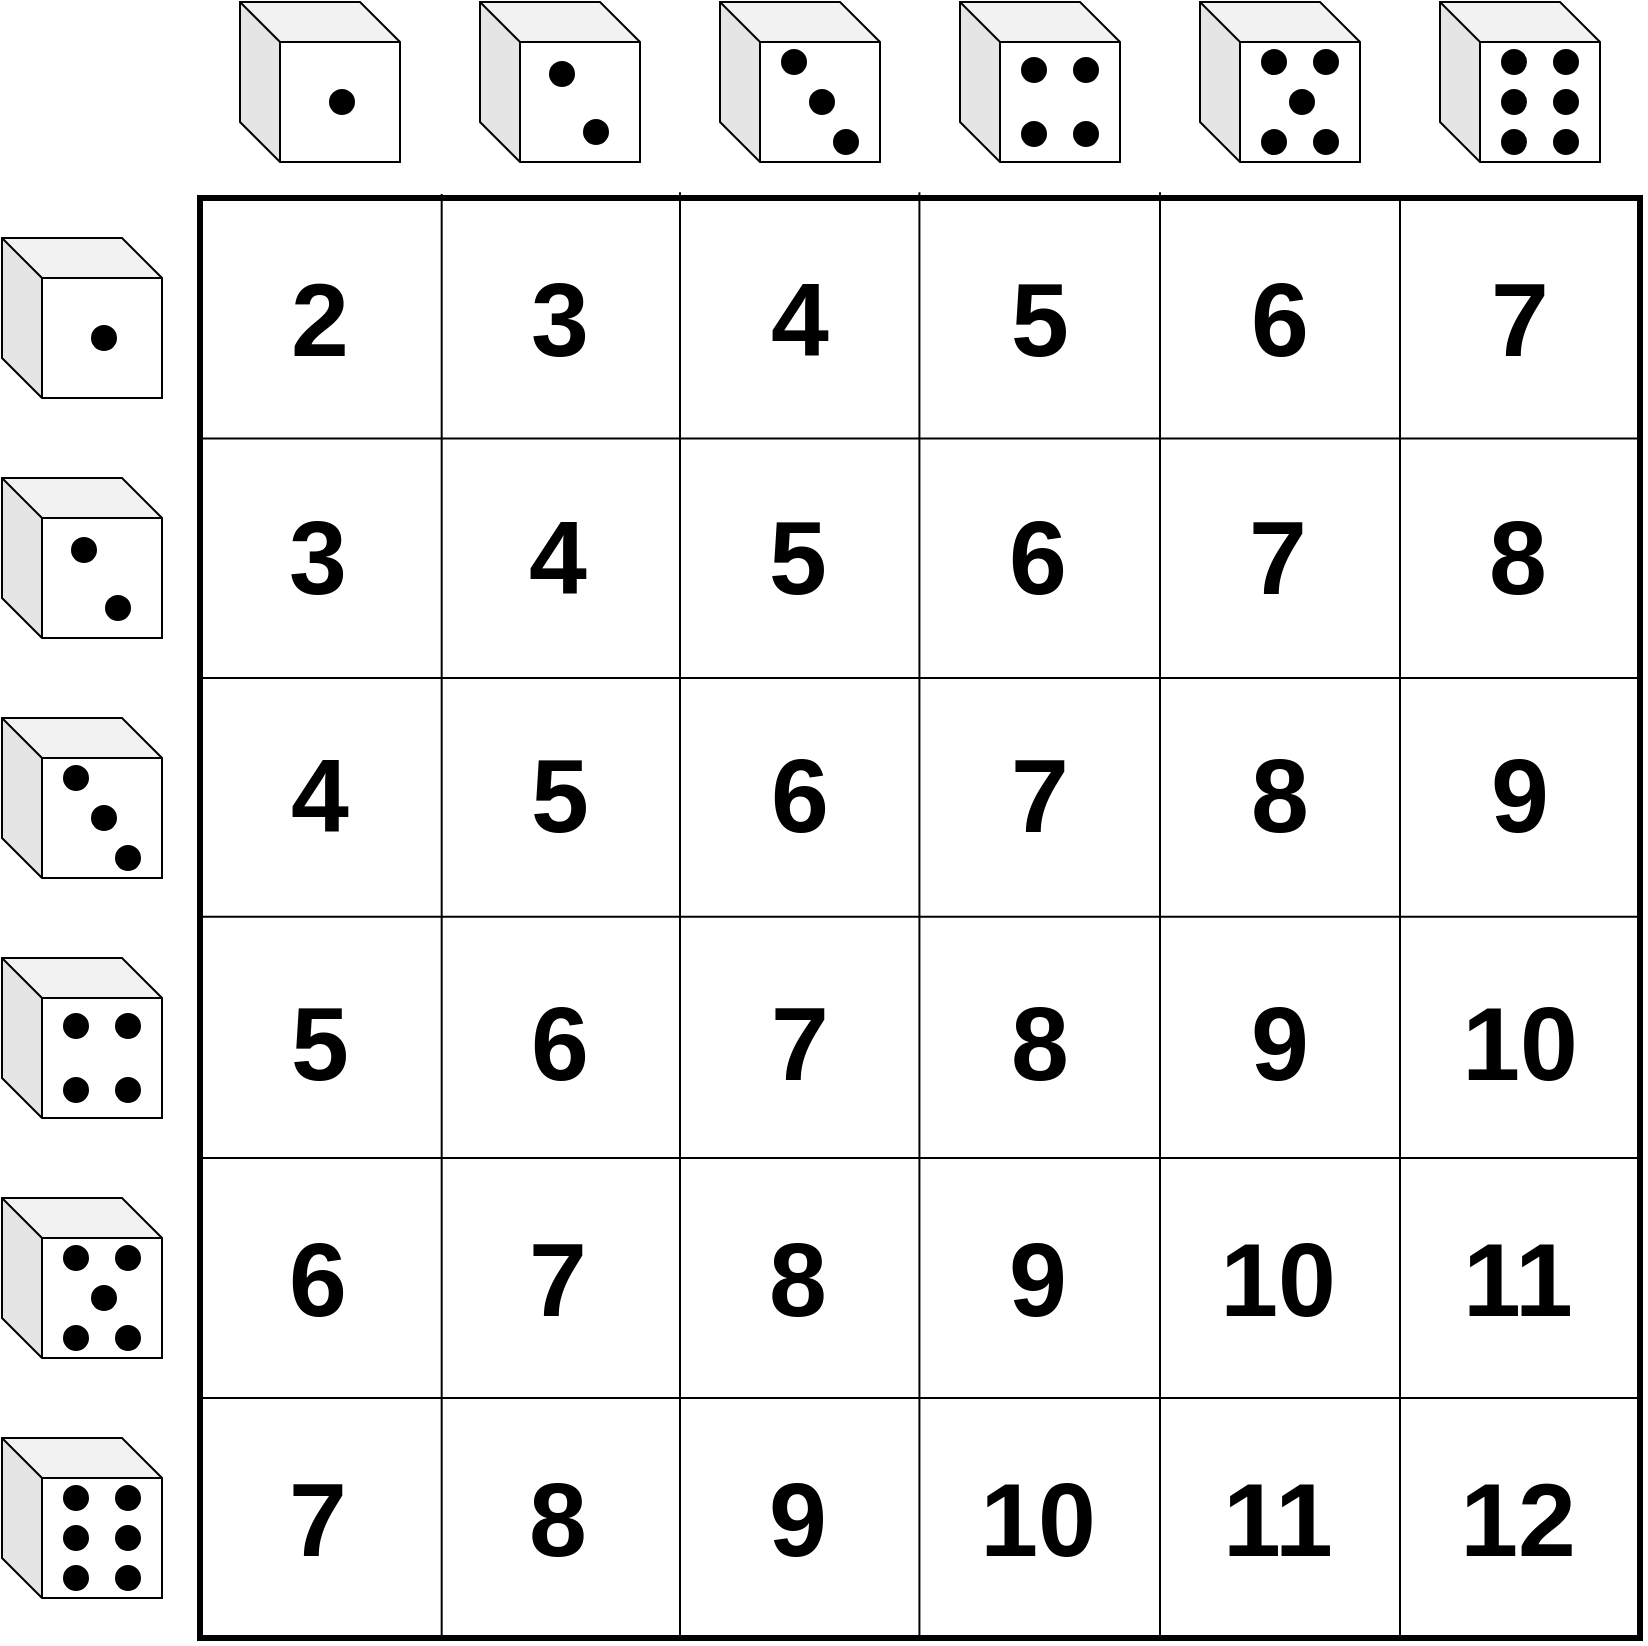 <mxfile version="20.3.0" type="device"><diagram id="nzY0l4XhutitYrdI-aeB" name="Page-1"><mxGraphModel dx="1102" dy="1953" grid="1" gridSize="10" guides="1" tooltips="1" connect="1" arrows="1" fold="1" page="1" pageScale="1" pageWidth="850" pageHeight="1100" math="0" shadow="0"><root><mxCell id="0"/><mxCell id="1" parent="0"/><mxCell id="rPhflkrIZMrzXMRbL3An-1" value="" style="rounded=0;whiteSpace=wrap;html=1;strokeWidth=3;" parent="1" vertex="1"><mxGeometry x="120" y="120" width="720" height="720" as="geometry"/></mxCell><mxCell id="rPhflkrIZMrzXMRbL3An-28" value="" style="shape=cube;whiteSpace=wrap;html=1;boundedLbl=1;backgroundOutline=1;darkOpacity=0.05;darkOpacity2=0.1;size=20;rotation=0;" parent="1" vertex="1"><mxGeometry x="21" y="740" width="80" height="80" as="geometry"/></mxCell><mxCell id="rPhflkrIZMrzXMRbL3An-29" value="" style="ellipse;whiteSpace=wrap;html=1;aspect=fixed;fillColor=#000000;" parent="1" vertex="1"><mxGeometry x="52" y="764" width="12" height="12" as="geometry"/></mxCell><mxCell id="rPhflkrIZMrzXMRbL3An-30" value="" style="ellipse;whiteSpace=wrap;html=1;aspect=fixed;fillColor=#000000;" parent="1" vertex="1"><mxGeometry x="52" y="784" width="12" height="12" as="geometry"/></mxCell><mxCell id="rPhflkrIZMrzXMRbL3An-31" value="" style="ellipse;whiteSpace=wrap;html=1;aspect=fixed;fillColor=#000000;" parent="1" vertex="1"><mxGeometry x="52" y="804" width="12" height="12" as="geometry"/></mxCell><mxCell id="rPhflkrIZMrzXMRbL3An-33" value="" style="ellipse;whiteSpace=wrap;html=1;aspect=fixed;fillColor=#000000;" parent="1" vertex="1"><mxGeometry x="78" y="764" width="12" height="12" as="geometry"/></mxCell><mxCell id="rPhflkrIZMrzXMRbL3An-34" value="" style="ellipse;whiteSpace=wrap;html=1;aspect=fixed;fillColor=#000000;" parent="1" vertex="1"><mxGeometry x="78" y="784" width="12" height="12" as="geometry"/></mxCell><mxCell id="rPhflkrIZMrzXMRbL3An-35" value="" style="ellipse;whiteSpace=wrap;html=1;aspect=fixed;fillColor=#000000;" parent="1" vertex="1"><mxGeometry x="78" y="804" width="12" height="12" as="geometry"/></mxCell><mxCell id="rPhflkrIZMrzXMRbL3An-36" value="" style="shape=cube;whiteSpace=wrap;html=1;boundedLbl=1;backgroundOutline=1;darkOpacity=0.05;darkOpacity2=0.1;size=20;rotation=0;" parent="1" vertex="1"><mxGeometry x="21" y="620" width="80" height="80" as="geometry"/></mxCell><mxCell id="rPhflkrIZMrzXMRbL3An-37" value="" style="ellipse;whiteSpace=wrap;html=1;aspect=fixed;fillColor=#000000;" parent="1" vertex="1"><mxGeometry x="52" y="644" width="12" height="12" as="geometry"/></mxCell><mxCell id="rPhflkrIZMrzXMRbL3An-39" value="" style="ellipse;whiteSpace=wrap;html=1;aspect=fixed;fillColor=#000000;" parent="1" vertex="1"><mxGeometry x="52" y="684" width="12" height="12" as="geometry"/></mxCell><mxCell id="rPhflkrIZMrzXMRbL3An-40" value="" style="ellipse;whiteSpace=wrap;html=1;aspect=fixed;fillColor=#000000;" parent="1" vertex="1"><mxGeometry x="78" y="644" width="12" height="12" as="geometry"/></mxCell><mxCell id="rPhflkrIZMrzXMRbL3An-41" value="" style="ellipse;whiteSpace=wrap;html=1;aspect=fixed;fillColor=#000000;" parent="1" vertex="1"><mxGeometry x="66" y="664" width="12" height="12" as="geometry"/></mxCell><mxCell id="rPhflkrIZMrzXMRbL3An-42" value="" style="ellipse;whiteSpace=wrap;html=1;aspect=fixed;fillColor=#000000;" parent="1" vertex="1"><mxGeometry x="78" y="684" width="12" height="12" as="geometry"/></mxCell><mxCell id="rPhflkrIZMrzXMRbL3An-49" value="" style="shape=cube;whiteSpace=wrap;html=1;boundedLbl=1;backgroundOutline=1;darkOpacity=0.05;darkOpacity2=0.1;size=20;rotation=0;" parent="1" vertex="1"><mxGeometry x="21" y="500" width="80" height="80" as="geometry"/></mxCell><mxCell id="rPhflkrIZMrzXMRbL3An-50" value="" style="ellipse;whiteSpace=wrap;html=1;aspect=fixed;fillColor=#000000;" parent="1" vertex="1"><mxGeometry x="52" y="528" width="12" height="12" as="geometry"/></mxCell><mxCell id="rPhflkrIZMrzXMRbL3An-51" value="" style="ellipse;whiteSpace=wrap;html=1;aspect=fixed;fillColor=#000000;" parent="1" vertex="1"><mxGeometry x="52" y="560" width="12" height="12" as="geometry"/></mxCell><mxCell id="rPhflkrIZMrzXMRbL3An-52" value="" style="ellipse;whiteSpace=wrap;html=1;aspect=fixed;fillColor=#000000;" parent="1" vertex="1"><mxGeometry x="78" y="528" width="12" height="12" as="geometry"/></mxCell><mxCell id="rPhflkrIZMrzXMRbL3An-54" value="" style="ellipse;whiteSpace=wrap;html=1;aspect=fixed;fillColor=#000000;" parent="1" vertex="1"><mxGeometry x="78" y="560" width="12" height="12" as="geometry"/></mxCell><mxCell id="rPhflkrIZMrzXMRbL3An-56" value="" style="endArrow=none;html=1;rounded=0;exitX=0;exitY=0.167;exitDx=0;exitDy=0;exitPerimeter=0;entryX=1.002;entryY=0.167;entryDx=0;entryDy=0;entryPerimeter=0;" parent="1" source="rPhflkrIZMrzXMRbL3An-1" target="rPhflkrIZMrzXMRbL3An-1" edge="1"><mxGeometry width="50" height="50" relative="1" as="geometry"><mxPoint x="210" y="380" as="sourcePoint"/><mxPoint x="260" y="330" as="targetPoint"/></mxGeometry></mxCell><mxCell id="rPhflkrIZMrzXMRbL3An-57" value="" style="endArrow=none;html=1;rounded=0;exitX=0;exitY=0.167;exitDx=0;exitDy=0;exitPerimeter=0;entryX=1.002;entryY=0.167;entryDx=0;entryDy=0;entryPerimeter=0;" parent="1" edge="1"><mxGeometry width="50" height="50" relative="1" as="geometry"><mxPoint x="119.28" y="360.0" as="sourcePoint"/><mxPoint x="840.72" y="360.0" as="targetPoint"/></mxGeometry></mxCell><mxCell id="rPhflkrIZMrzXMRbL3An-58" value="" style="endArrow=none;html=1;rounded=0;exitX=0;exitY=0.167;exitDx=0;exitDy=0;exitPerimeter=0;entryX=1.002;entryY=0.167;entryDx=0;entryDy=0;entryPerimeter=0;" parent="1" edge="1"><mxGeometry width="50" height="50" relative="1" as="geometry"><mxPoint x="120.0" y="479.41" as="sourcePoint"/><mxPoint x="841.44" y="479.41" as="targetPoint"/></mxGeometry></mxCell><mxCell id="rPhflkrIZMrzXMRbL3An-59" value="" style="endArrow=none;html=1;rounded=0;exitX=0;exitY=0.167;exitDx=0;exitDy=0;exitPerimeter=0;entryX=1.002;entryY=0.167;entryDx=0;entryDy=0;entryPerimeter=0;" parent="1" edge="1"><mxGeometry width="50" height="50" relative="1" as="geometry"><mxPoint x="120.0" y="600.0" as="sourcePoint"/><mxPoint x="841.44" y="600.0" as="targetPoint"/></mxGeometry></mxCell><mxCell id="rPhflkrIZMrzXMRbL3An-60" value="" style="endArrow=none;html=1;rounded=0;exitX=0;exitY=0.167;exitDx=0;exitDy=0;exitPerimeter=0;entryX=1.002;entryY=0.167;entryDx=0;entryDy=0;entryPerimeter=0;" parent="1" edge="1"><mxGeometry width="50" height="50" relative="1" as="geometry"><mxPoint x="118.56" y="720.0" as="sourcePoint"/><mxPoint x="840.0" y="720.0" as="targetPoint"/></mxGeometry></mxCell><mxCell id="rPhflkrIZMrzXMRbL3An-61" value="" style="endArrow=none;html=1;rounded=0;exitX=0.172;exitY=0;exitDx=0;exitDy=0;exitPerimeter=0;entryX=0.172;entryY=1.004;entryDx=0;entryDy=0;entryPerimeter=0;" parent="1" edge="1"><mxGeometry width="50" height="50" relative="1" as="geometry"><mxPoint x="240.84" y="118.0" as="sourcePoint"/><mxPoint x="240.84" y="840.88" as="targetPoint"/></mxGeometry></mxCell><mxCell id="rPhflkrIZMrzXMRbL3An-62" value="" style="endArrow=none;html=1;rounded=0;exitX=0.172;exitY=0;exitDx=0;exitDy=0;exitPerimeter=0;entryX=0.172;entryY=1.004;entryDx=0;entryDy=0;entryPerimeter=0;" parent="1" edge="1"><mxGeometry width="50" height="50" relative="1" as="geometry"><mxPoint x="360.0" y="117.12" as="sourcePoint"/><mxPoint x="360.0" y="840.0" as="targetPoint"/></mxGeometry></mxCell><mxCell id="rPhflkrIZMrzXMRbL3An-63" value="" style="endArrow=none;html=1;rounded=0;exitX=0.172;exitY=0;exitDx=0;exitDy=0;exitPerimeter=0;entryX=0.172;entryY=1.004;entryDx=0;entryDy=0;entryPerimeter=0;" parent="1" edge="1"><mxGeometry width="50" height="50" relative="1" as="geometry"><mxPoint x="479.71" y="117.12" as="sourcePoint"/><mxPoint x="479.71" y="840.0" as="targetPoint"/></mxGeometry></mxCell><mxCell id="rPhflkrIZMrzXMRbL3An-64" value="" style="endArrow=none;html=1;rounded=0;exitX=0.172;exitY=0;exitDx=0;exitDy=0;exitPerimeter=0;entryX=0.172;entryY=1.004;entryDx=0;entryDy=0;entryPerimeter=0;" parent="1" edge="1"><mxGeometry width="50" height="50" relative="1" as="geometry"><mxPoint x="600.0" y="117.12" as="sourcePoint"/><mxPoint x="600.0" y="840.0" as="targetPoint"/></mxGeometry></mxCell><mxCell id="rPhflkrIZMrzXMRbL3An-65" value="" style="endArrow=none;html=1;rounded=0;exitX=0.172;exitY=0;exitDx=0;exitDy=0;exitPerimeter=0;entryX=0.172;entryY=1.004;entryDx=0;entryDy=0;entryPerimeter=0;" parent="1" edge="1"><mxGeometry width="50" height="50" relative="1" as="geometry"><mxPoint x="720" y="118.56" as="sourcePoint"/><mxPoint x="720" y="841.44" as="targetPoint"/></mxGeometry></mxCell><mxCell id="rPhflkrIZMrzXMRbL3An-72" value="" style="shape=cube;whiteSpace=wrap;html=1;boundedLbl=1;backgroundOutline=1;darkOpacity=0.05;darkOpacity2=0.1;size=20;rotation=0;" parent="1" vertex="1"><mxGeometry x="21" y="380" width="80" height="80" as="geometry"/></mxCell><mxCell id="rPhflkrIZMrzXMRbL3An-73" value="" style="ellipse;whiteSpace=wrap;html=1;aspect=fixed;fillColor=#000000;" parent="1" vertex="1"><mxGeometry x="52" y="404" width="12" height="12" as="geometry"/></mxCell><mxCell id="rPhflkrIZMrzXMRbL3An-76" value="" style="ellipse;whiteSpace=wrap;html=1;aspect=fixed;fillColor=#000000;" parent="1" vertex="1"><mxGeometry x="66" y="424" width="12" height="12" as="geometry"/></mxCell><mxCell id="rPhflkrIZMrzXMRbL3An-77" value="" style="ellipse;whiteSpace=wrap;html=1;aspect=fixed;fillColor=#000000;" parent="1" vertex="1"><mxGeometry x="78" y="444" width="12" height="12" as="geometry"/></mxCell><mxCell id="rPhflkrIZMrzXMRbL3An-78" value="" style="shape=cube;whiteSpace=wrap;html=1;boundedLbl=1;backgroundOutline=1;darkOpacity=0.05;darkOpacity2=0.1;size=20;rotation=0;" parent="1" vertex="1"><mxGeometry x="21" y="260" width="80" height="80" as="geometry"/></mxCell><mxCell id="rPhflkrIZMrzXMRbL3An-79" value="" style="ellipse;whiteSpace=wrap;html=1;aspect=fixed;fillColor=#000000;" parent="1" vertex="1"><mxGeometry x="56" y="290" width="12" height="12" as="geometry"/></mxCell><mxCell id="rPhflkrIZMrzXMRbL3An-81" value="" style="ellipse;whiteSpace=wrap;html=1;aspect=fixed;fillColor=#000000;" parent="1" vertex="1"><mxGeometry x="73" y="319" width="12" height="12" as="geometry"/></mxCell><mxCell id="rPhflkrIZMrzXMRbL3An-82" value="" style="shape=cube;whiteSpace=wrap;html=1;boundedLbl=1;backgroundOutline=1;darkOpacity=0.05;darkOpacity2=0.1;size=20;rotation=0;" parent="1" vertex="1"><mxGeometry x="21" y="140" width="80" height="80" as="geometry"/></mxCell><mxCell id="rPhflkrIZMrzXMRbL3An-84" value="" style="ellipse;whiteSpace=wrap;html=1;aspect=fixed;fillColor=#000000;" parent="1" vertex="1"><mxGeometry x="66" y="184" width="12" height="12" as="geometry"/></mxCell><mxCell id="rPhflkrIZMrzXMRbL3An-113" value="" style="shape=cube;whiteSpace=wrap;html=1;boundedLbl=1;backgroundOutline=1;darkOpacity=0.05;darkOpacity2=0.1;size=20;rotation=0;" parent="1" vertex="1"><mxGeometry x="140" y="22" width="80" height="80" as="geometry"/></mxCell><mxCell id="rPhflkrIZMrzXMRbL3An-114" value="" style="ellipse;whiteSpace=wrap;html=1;aspect=fixed;fillColor=#000000;" parent="1" vertex="1"><mxGeometry x="185" y="66" width="12" height="12" as="geometry"/></mxCell><mxCell id="rPhflkrIZMrzXMRbL3An-115" value="" style="shape=cube;whiteSpace=wrap;html=1;boundedLbl=1;backgroundOutline=1;darkOpacity=0.05;darkOpacity2=0.1;size=20;rotation=0;" parent="1" vertex="1"><mxGeometry x="260" y="22" width="80" height="80" as="geometry"/></mxCell><mxCell id="rPhflkrIZMrzXMRbL3An-116" value="" style="ellipse;whiteSpace=wrap;html=1;aspect=fixed;fillColor=#000000;" parent="1" vertex="1"><mxGeometry x="295" y="52" width="12" height="12" as="geometry"/></mxCell><mxCell id="rPhflkrIZMrzXMRbL3An-117" value="" style="ellipse;whiteSpace=wrap;html=1;aspect=fixed;fillColor=#000000;" parent="1" vertex="1"><mxGeometry x="312" y="81" width="12" height="12" as="geometry"/></mxCell><mxCell id="rPhflkrIZMrzXMRbL3An-118" value="" style="shape=cube;whiteSpace=wrap;html=1;boundedLbl=1;backgroundOutline=1;darkOpacity=0.05;darkOpacity2=0.1;size=20;rotation=0;" parent="1" vertex="1"><mxGeometry x="380" y="22" width="80" height="80" as="geometry"/></mxCell><mxCell id="rPhflkrIZMrzXMRbL3An-119" value="" style="ellipse;whiteSpace=wrap;html=1;aspect=fixed;fillColor=#000000;" parent="1" vertex="1"><mxGeometry x="411" y="46" width="12" height="12" as="geometry"/></mxCell><mxCell id="rPhflkrIZMrzXMRbL3An-120" value="" style="ellipse;whiteSpace=wrap;html=1;aspect=fixed;fillColor=#000000;" parent="1" vertex="1"><mxGeometry x="425" y="66" width="12" height="12" as="geometry"/></mxCell><mxCell id="rPhflkrIZMrzXMRbL3An-121" value="" style="ellipse;whiteSpace=wrap;html=1;aspect=fixed;fillColor=#000000;" parent="1" vertex="1"><mxGeometry x="437" y="86" width="12" height="12" as="geometry"/></mxCell><mxCell id="rPhflkrIZMrzXMRbL3An-122" value="" style="shape=cube;whiteSpace=wrap;html=1;boundedLbl=1;backgroundOutline=1;darkOpacity=0.05;darkOpacity2=0.1;size=20;rotation=0;" parent="1" vertex="1"><mxGeometry x="500" y="22" width="80" height="80" as="geometry"/></mxCell><mxCell id="rPhflkrIZMrzXMRbL3An-123" value="" style="ellipse;whiteSpace=wrap;html=1;aspect=fixed;fillColor=#000000;" parent="1" vertex="1"><mxGeometry x="531" y="50" width="12" height="12" as="geometry"/></mxCell><mxCell id="rPhflkrIZMrzXMRbL3An-124" value="" style="ellipse;whiteSpace=wrap;html=1;aspect=fixed;fillColor=#000000;" parent="1" vertex="1"><mxGeometry x="531" y="82" width="12" height="12" as="geometry"/></mxCell><mxCell id="rPhflkrIZMrzXMRbL3An-125" value="" style="ellipse;whiteSpace=wrap;html=1;aspect=fixed;fillColor=#000000;" parent="1" vertex="1"><mxGeometry x="557" y="50" width="12" height="12" as="geometry"/></mxCell><mxCell id="rPhflkrIZMrzXMRbL3An-126" value="" style="ellipse;whiteSpace=wrap;html=1;aspect=fixed;fillColor=#000000;" parent="1" vertex="1"><mxGeometry x="557" y="82" width="12" height="12" as="geometry"/></mxCell><mxCell id="rPhflkrIZMrzXMRbL3An-127" value="" style="shape=cube;whiteSpace=wrap;html=1;boundedLbl=1;backgroundOutline=1;darkOpacity=0.05;darkOpacity2=0.1;size=20;rotation=0;" parent="1" vertex="1"><mxGeometry x="620" y="22" width="80" height="80" as="geometry"/></mxCell><mxCell id="rPhflkrIZMrzXMRbL3An-128" value="" style="ellipse;whiteSpace=wrap;html=1;aspect=fixed;fillColor=#000000;" parent="1" vertex="1"><mxGeometry x="651" y="46" width="12" height="12" as="geometry"/></mxCell><mxCell id="rPhflkrIZMrzXMRbL3An-129" value="" style="ellipse;whiteSpace=wrap;html=1;aspect=fixed;fillColor=#000000;" parent="1" vertex="1"><mxGeometry x="651" y="86" width="12" height="12" as="geometry"/></mxCell><mxCell id="rPhflkrIZMrzXMRbL3An-130" value="" style="ellipse;whiteSpace=wrap;html=1;aspect=fixed;fillColor=#000000;" parent="1" vertex="1"><mxGeometry x="677" y="46" width="12" height="12" as="geometry"/></mxCell><mxCell id="rPhflkrIZMrzXMRbL3An-131" value="" style="ellipse;whiteSpace=wrap;html=1;aspect=fixed;fillColor=#000000;" parent="1" vertex="1"><mxGeometry x="665" y="66" width="12" height="12" as="geometry"/></mxCell><mxCell id="rPhflkrIZMrzXMRbL3An-132" value="" style="ellipse;whiteSpace=wrap;html=1;aspect=fixed;fillColor=#000000;" parent="1" vertex="1"><mxGeometry x="677" y="86" width="12" height="12" as="geometry"/></mxCell><mxCell id="rPhflkrIZMrzXMRbL3An-133" value="" style="shape=cube;whiteSpace=wrap;html=1;boundedLbl=1;backgroundOutline=1;darkOpacity=0.05;darkOpacity2=0.1;size=20;rotation=0;" parent="1" vertex="1"><mxGeometry x="740" y="22" width="80" height="80" as="geometry"/></mxCell><mxCell id="rPhflkrIZMrzXMRbL3An-134" value="" style="ellipse;whiteSpace=wrap;html=1;aspect=fixed;fillColor=#000000;" parent="1" vertex="1"><mxGeometry x="771" y="46" width="12" height="12" as="geometry"/></mxCell><mxCell id="rPhflkrIZMrzXMRbL3An-135" value="" style="ellipse;whiteSpace=wrap;html=1;aspect=fixed;fillColor=#000000;" parent="1" vertex="1"><mxGeometry x="771" y="66" width="12" height="12" as="geometry"/></mxCell><mxCell id="rPhflkrIZMrzXMRbL3An-136" value="" style="ellipse;whiteSpace=wrap;html=1;aspect=fixed;fillColor=#000000;" parent="1" vertex="1"><mxGeometry x="771" y="86" width="12" height="12" as="geometry"/></mxCell><mxCell id="rPhflkrIZMrzXMRbL3An-137" value="" style="ellipse;whiteSpace=wrap;html=1;aspect=fixed;fillColor=#000000;" parent="1" vertex="1"><mxGeometry x="797" y="46" width="12" height="12" as="geometry"/></mxCell><mxCell id="rPhflkrIZMrzXMRbL3An-138" value="" style="ellipse;whiteSpace=wrap;html=1;aspect=fixed;fillColor=#000000;" parent="1" vertex="1"><mxGeometry x="797" y="66" width="12" height="12" as="geometry"/></mxCell><mxCell id="rPhflkrIZMrzXMRbL3An-139" value="" style="ellipse;whiteSpace=wrap;html=1;aspect=fixed;fillColor=#000000;" parent="1" vertex="1"><mxGeometry x="797" y="86" width="12" height="12" as="geometry"/></mxCell><mxCell id="rPhflkrIZMrzXMRbL3An-141" value="2" style="text;html=1;strokeColor=none;fillColor=none;align=center;verticalAlign=middle;whiteSpace=wrap;rounded=0;fontStyle=1;fontSize=52;" parent="1" vertex="1"><mxGeometry x="150" y="166" width="60" height="30" as="geometry"/></mxCell><mxCell id="rPhflkrIZMrzXMRbL3An-142" value="3" style="text;html=1;strokeColor=none;fillColor=none;align=center;verticalAlign=middle;whiteSpace=wrap;rounded=0;fontStyle=1;fontSize=52;" parent="1" vertex="1"><mxGeometry x="270" y="166" width="60" height="30" as="geometry"/></mxCell><mxCell id="rPhflkrIZMrzXMRbL3An-143" value="4" style="text;html=1;strokeColor=none;fillColor=none;align=center;verticalAlign=middle;whiteSpace=wrap;rounded=0;fontStyle=1;fontSize=52;" parent="1" vertex="1"><mxGeometry x="390" y="166" width="60" height="30" as="geometry"/></mxCell><mxCell id="rPhflkrIZMrzXMRbL3An-144" value="5" style="text;html=1;strokeColor=none;fillColor=none;align=center;verticalAlign=middle;whiteSpace=wrap;rounded=0;fontStyle=1;fontSize=52;" parent="1" vertex="1"><mxGeometry x="510" y="166" width="60" height="30" as="geometry"/></mxCell><mxCell id="rPhflkrIZMrzXMRbL3An-145" value="6" style="text;html=1;strokeColor=none;fillColor=none;align=center;verticalAlign=middle;whiteSpace=wrap;rounded=0;fontStyle=1;fontSize=52;" parent="1" vertex="1"><mxGeometry x="630" y="166" width="60" height="30" as="geometry"/></mxCell><mxCell id="rPhflkrIZMrzXMRbL3An-146" value="7" style="text;html=1;strokeColor=none;fillColor=none;align=center;verticalAlign=middle;whiteSpace=wrap;rounded=0;fontStyle=1;fontSize=52;" parent="1" vertex="1"><mxGeometry x="750" y="166" width="60" height="30" as="geometry"/></mxCell><mxCell id="rPhflkrIZMrzXMRbL3An-147" value="3" style="text;html=1;strokeColor=none;fillColor=none;align=center;verticalAlign=middle;whiteSpace=wrap;rounded=0;fontStyle=1;fontSize=52;" parent="1" vertex="1"><mxGeometry x="149" y="285" width="60" height="30" as="geometry"/></mxCell><mxCell id="rPhflkrIZMrzXMRbL3An-148" value="4" style="text;html=1;strokeColor=none;fillColor=none;align=center;verticalAlign=middle;whiteSpace=wrap;rounded=0;fontStyle=1;fontSize=52;" parent="1" vertex="1"><mxGeometry x="269" y="285" width="60" height="30" as="geometry"/></mxCell><mxCell id="rPhflkrIZMrzXMRbL3An-149" value="5" style="text;html=1;strokeColor=none;fillColor=none;align=center;verticalAlign=middle;whiteSpace=wrap;rounded=0;fontStyle=1;fontSize=52;" parent="1" vertex="1"><mxGeometry x="389" y="285" width="60" height="30" as="geometry"/></mxCell><mxCell id="rPhflkrIZMrzXMRbL3An-150" value="6" style="text;html=1;strokeColor=none;fillColor=none;align=center;verticalAlign=middle;whiteSpace=wrap;rounded=0;fontStyle=1;fontSize=52;" parent="1" vertex="1"><mxGeometry x="509" y="285" width="60" height="30" as="geometry"/></mxCell><mxCell id="rPhflkrIZMrzXMRbL3An-151" value="7" style="text;html=1;strokeColor=none;fillColor=none;align=center;verticalAlign=middle;whiteSpace=wrap;rounded=0;fontStyle=1;fontSize=52;" parent="1" vertex="1"><mxGeometry x="629" y="285" width="60" height="30" as="geometry"/></mxCell><mxCell id="rPhflkrIZMrzXMRbL3An-152" value="8" style="text;html=1;strokeColor=none;fillColor=none;align=center;verticalAlign=middle;whiteSpace=wrap;rounded=0;fontStyle=1;fontSize=52;" parent="1" vertex="1"><mxGeometry x="749" y="285" width="60" height="30" as="geometry"/></mxCell><mxCell id="rPhflkrIZMrzXMRbL3An-159" value="4" style="text;html=1;strokeColor=none;fillColor=none;align=center;verticalAlign=middle;whiteSpace=wrap;rounded=0;fontStyle=1;fontSize=52;" parent="1" vertex="1"><mxGeometry x="150" y="404" width="60" height="30" as="geometry"/></mxCell><mxCell id="rPhflkrIZMrzXMRbL3An-160" value="5" style="text;html=1;strokeColor=none;fillColor=none;align=center;verticalAlign=middle;whiteSpace=wrap;rounded=0;fontStyle=1;fontSize=52;" parent="1" vertex="1"><mxGeometry x="270" y="404" width="60" height="30" as="geometry"/></mxCell><mxCell id="rPhflkrIZMrzXMRbL3An-161" value="6" style="text;html=1;strokeColor=none;fillColor=none;align=center;verticalAlign=middle;whiteSpace=wrap;rounded=0;fontStyle=1;fontSize=52;" parent="1" vertex="1"><mxGeometry x="390" y="404" width="60" height="30" as="geometry"/></mxCell><mxCell id="rPhflkrIZMrzXMRbL3An-162" value="7" style="text;html=1;strokeColor=none;fillColor=none;align=center;verticalAlign=middle;whiteSpace=wrap;rounded=0;fontStyle=1;fontSize=52;" parent="1" vertex="1"><mxGeometry x="510" y="404" width="60" height="30" as="geometry"/></mxCell><mxCell id="rPhflkrIZMrzXMRbL3An-163" value="8" style="text;html=1;strokeColor=none;fillColor=none;align=center;verticalAlign=middle;whiteSpace=wrap;rounded=0;fontStyle=1;fontSize=52;" parent="1" vertex="1"><mxGeometry x="630" y="404" width="60" height="30" as="geometry"/></mxCell><mxCell id="rPhflkrIZMrzXMRbL3An-164" value="9" style="text;html=1;strokeColor=none;fillColor=none;align=center;verticalAlign=middle;whiteSpace=wrap;rounded=0;fontStyle=1;fontSize=52;" parent="1" vertex="1"><mxGeometry x="750" y="404" width="60" height="30" as="geometry"/></mxCell><mxCell id="rPhflkrIZMrzXMRbL3An-165" value="5" style="text;html=1;strokeColor=none;fillColor=none;align=center;verticalAlign=middle;whiteSpace=wrap;rounded=0;fontStyle=1;fontSize=52;" parent="1" vertex="1"><mxGeometry x="150" y="528" width="60" height="30" as="geometry"/></mxCell><mxCell id="rPhflkrIZMrzXMRbL3An-166" value="6" style="text;html=1;strokeColor=none;fillColor=none;align=center;verticalAlign=middle;whiteSpace=wrap;rounded=0;fontStyle=1;fontSize=52;" parent="1" vertex="1"><mxGeometry x="270" y="528" width="60" height="30" as="geometry"/></mxCell><mxCell id="rPhflkrIZMrzXMRbL3An-167" value="7" style="text;html=1;strokeColor=none;fillColor=none;align=center;verticalAlign=middle;whiteSpace=wrap;rounded=0;fontStyle=1;fontSize=52;" parent="1" vertex="1"><mxGeometry x="390" y="528" width="60" height="30" as="geometry"/></mxCell><mxCell id="rPhflkrIZMrzXMRbL3An-168" value="8" style="text;html=1;strokeColor=none;fillColor=none;align=center;verticalAlign=middle;whiteSpace=wrap;rounded=0;fontStyle=1;fontSize=52;" parent="1" vertex="1"><mxGeometry x="510" y="528" width="60" height="30" as="geometry"/></mxCell><mxCell id="rPhflkrIZMrzXMRbL3An-169" value="9" style="text;html=1;strokeColor=none;fillColor=none;align=center;verticalAlign=middle;whiteSpace=wrap;rounded=0;fontStyle=1;fontSize=52;" parent="1" vertex="1"><mxGeometry x="630" y="528" width="60" height="30" as="geometry"/></mxCell><mxCell id="rPhflkrIZMrzXMRbL3An-170" value="10" style="text;html=1;strokeColor=none;fillColor=none;align=center;verticalAlign=middle;whiteSpace=wrap;rounded=0;fontStyle=1;fontSize=52;" parent="1" vertex="1"><mxGeometry x="750" y="528" width="60" height="30" as="geometry"/></mxCell><mxCell id="rPhflkrIZMrzXMRbL3An-171" value="6" style="text;html=1;strokeColor=none;fillColor=none;align=center;verticalAlign=middle;whiteSpace=wrap;rounded=0;fontStyle=1;fontSize=52;" parent="1" vertex="1"><mxGeometry x="149" y="646" width="60" height="30" as="geometry"/></mxCell><mxCell id="rPhflkrIZMrzXMRbL3An-172" value="7" style="text;html=1;strokeColor=none;fillColor=none;align=center;verticalAlign=middle;whiteSpace=wrap;rounded=0;fontStyle=1;fontSize=52;" parent="1" vertex="1"><mxGeometry x="269" y="646" width="60" height="30" as="geometry"/></mxCell><mxCell id="rPhflkrIZMrzXMRbL3An-173" value="8" style="text;html=1;strokeColor=none;fillColor=none;align=center;verticalAlign=middle;whiteSpace=wrap;rounded=0;fontStyle=1;fontSize=52;" parent="1" vertex="1"><mxGeometry x="389" y="646" width="60" height="30" as="geometry"/></mxCell><mxCell id="rPhflkrIZMrzXMRbL3An-174" value="9" style="text;html=1;strokeColor=none;fillColor=none;align=center;verticalAlign=middle;whiteSpace=wrap;rounded=0;fontStyle=1;fontSize=52;" parent="1" vertex="1"><mxGeometry x="509" y="646" width="60" height="30" as="geometry"/></mxCell><mxCell id="rPhflkrIZMrzXMRbL3An-175" value="10" style="text;html=1;strokeColor=none;fillColor=none;align=center;verticalAlign=middle;whiteSpace=wrap;rounded=0;fontStyle=1;fontSize=52;" parent="1" vertex="1"><mxGeometry x="629" y="646" width="60" height="30" as="geometry"/></mxCell><mxCell id="rPhflkrIZMrzXMRbL3An-176" value="11" style="text;html=1;strokeColor=none;fillColor=none;align=center;verticalAlign=middle;whiteSpace=wrap;rounded=0;fontStyle=1;fontSize=52;" parent="1" vertex="1"><mxGeometry x="749" y="646" width="60" height="30" as="geometry"/></mxCell><mxCell id="rPhflkrIZMrzXMRbL3An-177" value="7" style="text;html=1;strokeColor=none;fillColor=none;align=center;verticalAlign=middle;whiteSpace=wrap;rounded=0;fontStyle=1;fontSize=52;" parent="1" vertex="1"><mxGeometry x="149" y="766" width="60" height="30" as="geometry"/></mxCell><mxCell id="rPhflkrIZMrzXMRbL3An-178" value="8" style="text;html=1;strokeColor=none;fillColor=none;align=center;verticalAlign=middle;whiteSpace=wrap;rounded=0;fontStyle=1;fontSize=52;" parent="1" vertex="1"><mxGeometry x="269" y="766" width="60" height="30" as="geometry"/></mxCell><mxCell id="rPhflkrIZMrzXMRbL3An-179" value="9" style="text;html=1;strokeColor=none;fillColor=none;align=center;verticalAlign=middle;whiteSpace=wrap;rounded=0;fontStyle=1;fontSize=52;" parent="1" vertex="1"><mxGeometry x="389" y="766" width="60" height="30" as="geometry"/></mxCell><mxCell id="rPhflkrIZMrzXMRbL3An-180" value="10" style="text;html=1;strokeColor=none;fillColor=none;align=center;verticalAlign=middle;whiteSpace=wrap;rounded=0;fontStyle=1;fontSize=52;" parent="1" vertex="1"><mxGeometry x="509" y="766" width="60" height="30" as="geometry"/></mxCell><mxCell id="rPhflkrIZMrzXMRbL3An-181" value="11" style="text;html=1;strokeColor=none;fillColor=none;align=center;verticalAlign=middle;whiteSpace=wrap;rounded=0;fontStyle=1;fontSize=52;" parent="1" vertex="1"><mxGeometry x="629" y="766" width="60" height="30" as="geometry"/></mxCell><mxCell id="rPhflkrIZMrzXMRbL3An-182" value="12" style="text;html=1;strokeColor=none;fillColor=none;align=center;verticalAlign=middle;whiteSpace=wrap;rounded=0;fontStyle=1;fontSize=52;" parent="1" vertex="1"><mxGeometry x="749" y="766" width="60" height="30" as="geometry"/></mxCell></root></mxGraphModel></diagram></mxfile>